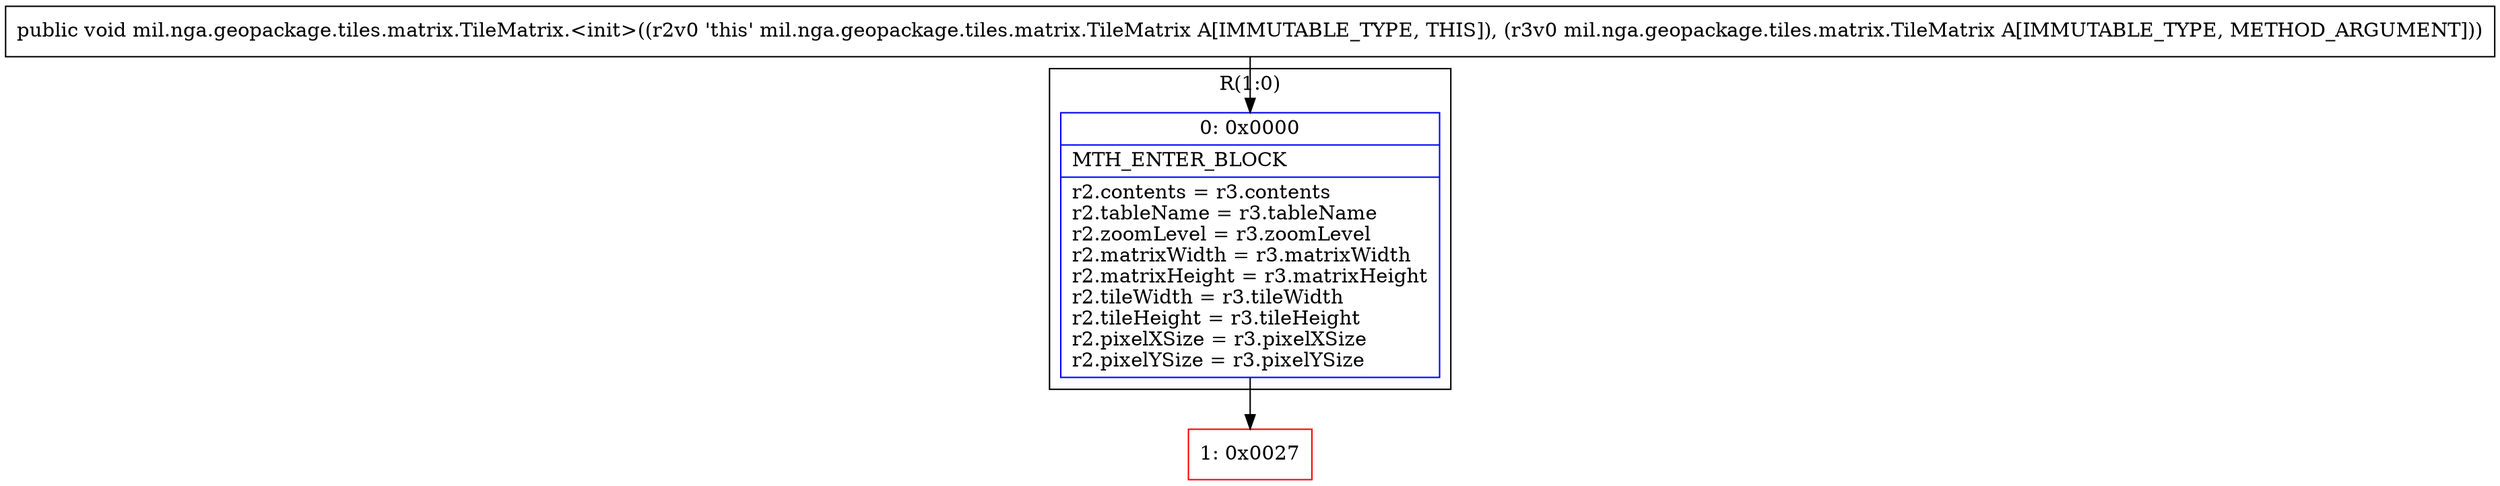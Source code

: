 digraph "CFG formil.nga.geopackage.tiles.matrix.TileMatrix.\<init\>(Lmil\/nga\/geopackage\/tiles\/matrix\/TileMatrix;)V" {
subgraph cluster_Region_787427146 {
label = "R(1:0)";
node [shape=record,color=blue];
Node_0 [shape=record,label="{0\:\ 0x0000|MTH_ENTER_BLOCK\l|r2.contents = r3.contents\lr2.tableName = r3.tableName\lr2.zoomLevel = r3.zoomLevel\lr2.matrixWidth = r3.matrixWidth\lr2.matrixHeight = r3.matrixHeight\lr2.tileWidth = r3.tileWidth\lr2.tileHeight = r3.tileHeight\lr2.pixelXSize = r3.pixelXSize\lr2.pixelYSize = r3.pixelYSize\l}"];
}
Node_1 [shape=record,color=red,label="{1\:\ 0x0027}"];
MethodNode[shape=record,label="{public void mil.nga.geopackage.tiles.matrix.TileMatrix.\<init\>((r2v0 'this' mil.nga.geopackage.tiles.matrix.TileMatrix A[IMMUTABLE_TYPE, THIS]), (r3v0 mil.nga.geopackage.tiles.matrix.TileMatrix A[IMMUTABLE_TYPE, METHOD_ARGUMENT])) }"];
MethodNode -> Node_0;
Node_0 -> Node_1;
}

